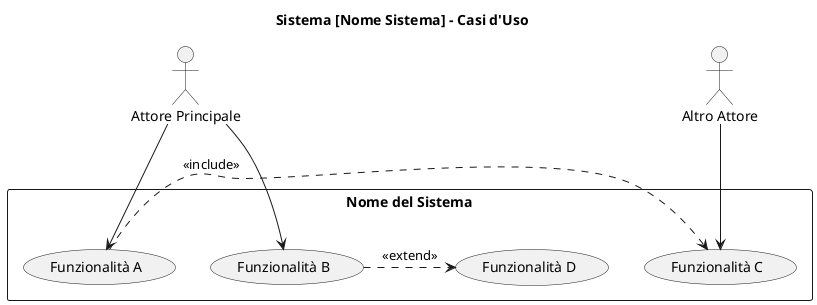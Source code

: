 @startuml UseCase-Template
title Sistema [Nome Sistema] - Casi d'Uso

' Definizione degli attori
actor "Attore Principale" as MainActor
actor "Altro Attore" as OtherActor

' Confine del sistema
rectangle "Nome del Sistema" {
  usecase "Funzionalità A" as UCA
  usecase "Funzionalità B" as UCB
  usecase "Funzionalità C" as UCC
  usecase "Funzionalità D" as UCD
}

' Relazioni tra attori e casi d'uso
MainActor --> UCA
MainActor --> UCB
OtherActor --> UCC

' Relazioni tra casi d'uso (opzionale)
UCA .> UCC : <<include>>
UCB .> UCD : <<extend>>

@enduml
